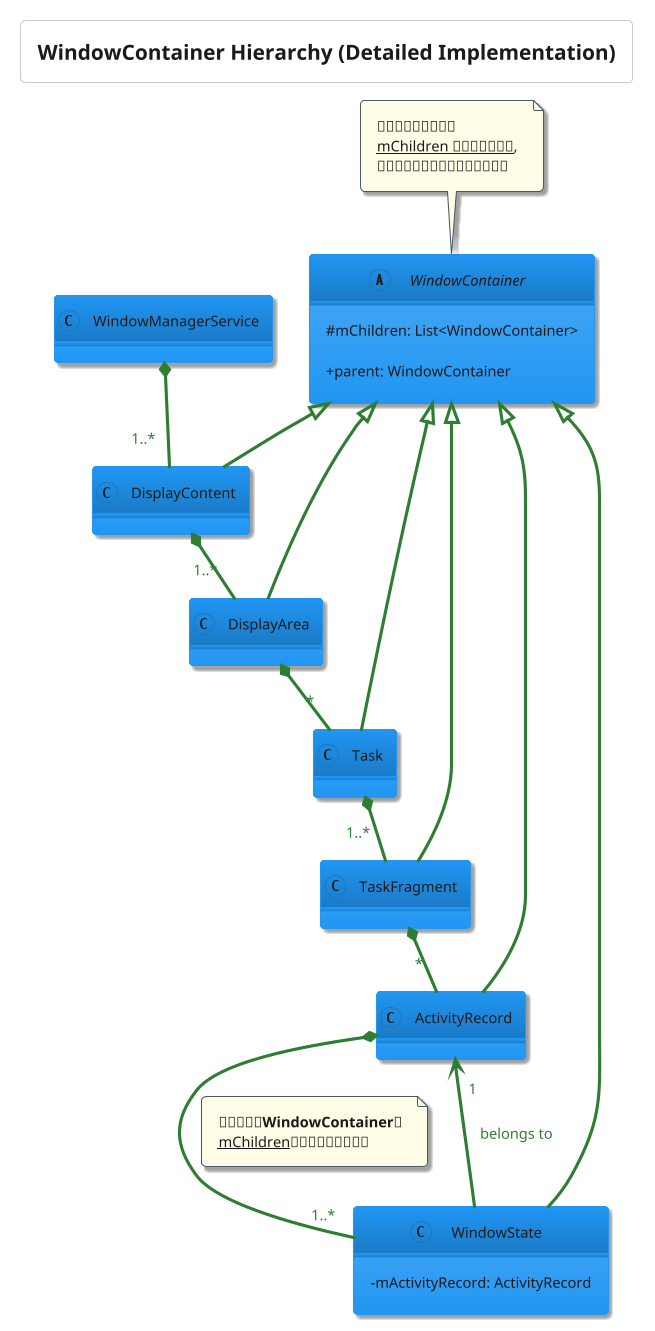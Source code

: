 @startuml
' User preference style application
!theme materia

skinparam defaultFontName "Noto Sans"
skinparam defaultFontColor #1A1A1A
skinparam defaultFontSize 14
skinparam shadowing true

skinparam sequence {
    ArrowColor #2E7D32
    ArrowColor<<async>> #F57C00
    ArrowFontColor #2E7D32
    ActorBorderColor #263238
    ParticipantBorderColor #263238
    LifeLineBorderColor #607D8B
    LifeLineBackgroundColor #E0E0E0
    ParticipantBackgroundColor #F5F5F5
    ParticipantFontColor #1A1A1A
    BoxBorderColor #455A64
    BoxBackgroundColor #ECEFF1
}

skinparam note {
    BorderColor #455A64
    BackgroundColor #FFFDE7
    FontColor #1A1A1A
    Shadowing true
}
skinparam classAttributeIconSize 0

title WindowContainer Hierarchy (Detailed Implementation)

' --- 定义核心基类 ---
abstract class "WindowContainer" {
  # mChildren: List<WindowContainer>
  + parent: WindowContainer
}
note top of "WindowContainer"
  <b>窗口容器的抽象基类</b>
  <u>mChildren 列表在这里定义</u>,
  所有子类通过继承获得容器能力。
end note

' --- 定义主要的实现类 ---
class "WindowManagerService"
class "DisplayContent"
class "DisplayArea"
class "Task"
class "TaskFragment"
class "ActivityRecord"
class "WindowState" {
  - mActivityRecord: ActivityRecord
}

' --- 1. 继承关系 (Is-A Relationship) ---
"WindowContainer" <|-- "DisplayContent"
"WindowContainer" <|-- "DisplayArea"
"WindowContainer" <|-- "Task"
"WindowContainer" <|-- "TaskFragment"
"WindowContainer" <|-- "ActivityRecord"
"WindowContainer" <|-- "WindowState"


' --- 2. 组合关系 (Has-A Relationship) ---
"WindowManagerService" *-- "1..*" "DisplayContent"
"DisplayContent" *-- "1..*" "DisplayArea"
"DisplayArea" *-- "*" "Task"
"Task" *-- "1..*" "TaskFragment"
"TaskFragment" *-- "*" "ActivityRecord"

' --- 3. 修正后的关系 ---
' ActivityRecord 通过继承来的 mChildren 包含 WindowState
"ActivityRecord" *-- "1..*" "WindowState"
note on link
  通过继承自<b>WindowContainer</b>的
  <u>mChildren</u>列表实现此包含关系
end note

' WindowState 则直接持有对 ActivityRecord 的引用
"WindowState" --> "1" "ActivityRecord" : belongs to


@enduml
